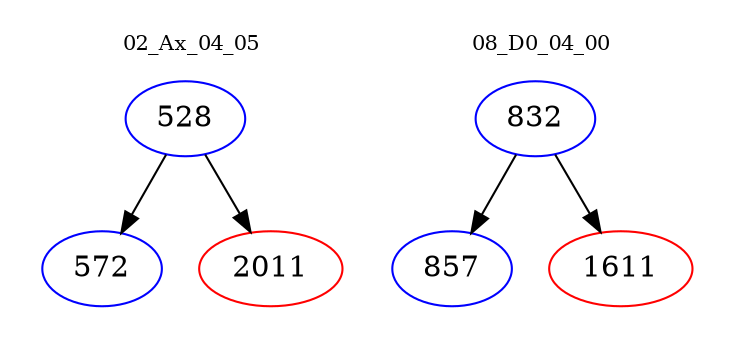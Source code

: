 digraph{
subgraph cluster_0 {
color = white
label = "02_Ax_04_05";
fontsize=10;
T0_528 [label="528", color="blue"]
T0_528 -> T0_572 [color="black"]
T0_572 [label="572", color="blue"]
T0_528 -> T0_2011 [color="black"]
T0_2011 [label="2011", color="red"]
}
subgraph cluster_1 {
color = white
label = "08_D0_04_00";
fontsize=10;
T1_832 [label="832", color="blue"]
T1_832 -> T1_857 [color="black"]
T1_857 [label="857", color="blue"]
T1_832 -> T1_1611 [color="black"]
T1_1611 [label="1611", color="red"]
}
}

